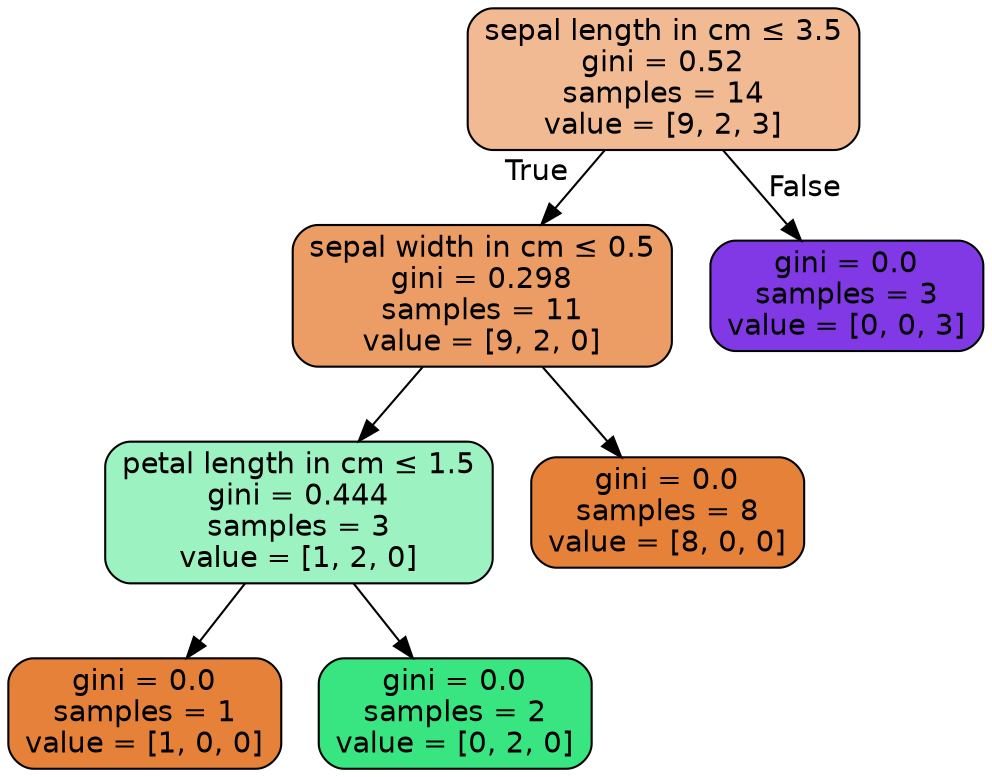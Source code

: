 digraph Tree {
node [shape=box, style="filled, rounded", color="black", fontname="helvetica"] ;
edge [fontname="helvetica"] ;
0 [label=<sepal length in cm &le; 3.5<br/>gini = 0.52<br/>samples = 14<br/>value = [9, 2, 3]>, fillcolor="#f1ba93"] ;
1 [label=<sepal width in cm &le; 0.5<br/>gini = 0.298<br/>samples = 11<br/>value = [9, 2, 0]>, fillcolor="#eb9d65"] ;
0 -> 1 [labeldistance=2.5, labelangle=45, headlabel="True"] ;
2 [label=<petal length in cm &le; 1.5<br/>gini = 0.444<br/>samples = 3<br/>value = [1, 2, 0]>, fillcolor="#9cf2c0"] ;
1 -> 2 ;
3 [label=<gini = 0.0<br/>samples = 1<br/>value = [1, 0, 0]>, fillcolor="#e58139"] ;
2 -> 3 ;
4 [label=<gini = 0.0<br/>samples = 2<br/>value = [0, 2, 0]>, fillcolor="#39e581"] ;
2 -> 4 ;
5 [label=<gini = 0.0<br/>samples = 8<br/>value = [8, 0, 0]>, fillcolor="#e58139"] ;
1 -> 5 ;
6 [label=<gini = 0.0<br/>samples = 3<br/>value = [0, 0, 3]>, fillcolor="#8139e5"] ;
0 -> 6 [labeldistance=2.5, labelangle=-45, headlabel="False"] ;
}